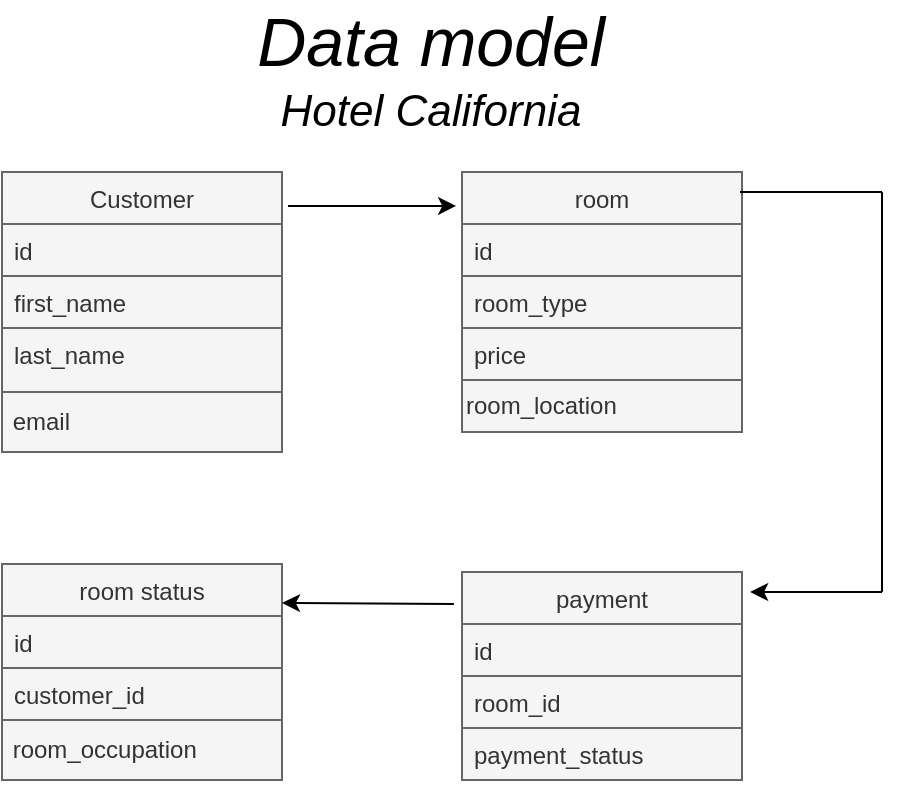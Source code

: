 <mxfile version="13.1.2" type="device"><diagram id="PGtl9cm7JVar_0NTag1h" name="Page-1"><mxGraphModel dx="1422" dy="713" grid="1" gridSize="10" guides="1" tooltips="1" connect="1" arrows="1" fold="1" page="1" pageScale="1" pageWidth="827" pageHeight="1169" math="0" shadow="0"><root><mxCell id="0"/><mxCell id="1" parent="0"/><mxCell id="R-VZWhTBrrYDknnvbVIh-11" value="&amp;nbsp;email" style="html=1;align=left;fillColor=#f5f5f5;strokeColor=#666666;fontColor=#333333;" vertex="1" parent="1"><mxGeometry x="200" y="300" width="140" height="30" as="geometry"/></mxCell><mxCell id="R-VZWhTBrrYDknnvbVIh-24" value="room_location" style="html=1;align=left;fillColor=#f5f5f5;strokeColor=#666666;fontColor=#333333;" vertex="1" parent="1"><mxGeometry x="430" y="294" width="140" height="26" as="geometry"/></mxCell><mxCell id="R-VZWhTBrrYDknnvbVIh-26" value="&lt;span&gt;&amp;nbsp;room_occupation&lt;/span&gt;" style="rounded=0;whiteSpace=wrap;html=1;align=left;fillColor=#f5f5f5;strokeColor=#666666;fontColor=#333333;" vertex="1" parent="1"><mxGeometry x="200" y="464" width="140" height="30" as="geometry"/></mxCell><mxCell id="R-VZWhTBrrYDknnvbVIh-35" value="" style="endArrow=classic;html=1;entryX=-0.021;entryY=0.163;entryDx=0;entryDy=0;entryPerimeter=0;" edge="1" parent="1" target="R-VZWhTBrrYDknnvbVIh-20"><mxGeometry width="50" height="50" relative="1" as="geometry"><mxPoint x="343" y="207" as="sourcePoint"/><mxPoint x="440" y="370" as="targetPoint"/></mxGeometry></mxCell><mxCell id="R-VZWhTBrrYDknnvbVIh-2" value="Customer" style="swimlane;fontStyle=0;childLayout=stackLayout;horizontal=1;startSize=26;horizontalStack=0;resizeParent=1;resizeParentMax=0;resizeLast=0;collapsible=1;marginBottom=0;fillColor=#f5f5f5;strokeColor=#666666;fontColor=#333333;" vertex="1" parent="1"><mxGeometry x="200" y="190" width="140" height="110" as="geometry"/></mxCell><mxCell id="R-VZWhTBrrYDknnvbVIh-3" value="id" style="text;align=left;verticalAlign=top;spacingLeft=4;spacingRight=4;overflow=hidden;rotatable=0;points=[[0,0.5],[1,0.5]];portConstraint=eastwest;fillColor=#f5f5f5;strokeColor=#666666;fontColor=#333333;" vertex="1" parent="R-VZWhTBrrYDknnvbVIh-2"><mxGeometry y="26" width="140" height="26" as="geometry"/></mxCell><mxCell id="R-VZWhTBrrYDknnvbVIh-4" value="first_name" style="text;align=left;verticalAlign=top;spacingLeft=4;spacingRight=4;overflow=hidden;rotatable=0;points=[[0,0.5],[1,0.5]];portConstraint=eastwest;fillColor=#f5f5f5;strokeColor=#666666;fontColor=#333333;" vertex="1" parent="R-VZWhTBrrYDknnvbVIh-2"><mxGeometry y="52" width="140" height="26" as="geometry"/></mxCell><mxCell id="R-VZWhTBrrYDknnvbVIh-5" value="last_name&#10;&#10;email" style="text;align=left;verticalAlign=top;spacingLeft=4;spacingRight=4;overflow=hidden;rotatable=0;points=[[0,0.5],[1,0.5]];portConstraint=eastwest;fillColor=#f5f5f5;strokeColor=#666666;fontColor=#333333;" vertex="1" parent="R-VZWhTBrrYDknnvbVIh-2"><mxGeometry y="78" width="140" height="32" as="geometry"/></mxCell><mxCell id="R-VZWhTBrrYDknnvbVIh-20" value="room" style="swimlane;fontStyle=0;childLayout=stackLayout;horizontal=1;startSize=26;fillColor=#f5f5f5;horizontalStack=0;resizeParent=1;resizeParentMax=0;resizeLast=0;collapsible=1;marginBottom=0;align=center;strokeColor=#666666;fontColor=#333333;" vertex="1" parent="1"><mxGeometry x="430" y="190" width="140" height="104" as="geometry"/></mxCell><mxCell id="R-VZWhTBrrYDknnvbVIh-21" value="id" style="text;strokeColor=#666666;fillColor=#f5f5f5;align=left;verticalAlign=top;spacingLeft=4;spacingRight=4;overflow=hidden;rotatable=0;points=[[0,0.5],[1,0.5]];portConstraint=eastwest;fontColor=#333333;" vertex="1" parent="R-VZWhTBrrYDknnvbVIh-20"><mxGeometry y="26" width="140" height="26" as="geometry"/></mxCell><mxCell id="R-VZWhTBrrYDknnvbVIh-22" value="room_type" style="text;strokeColor=#666666;fillColor=#f5f5f5;align=left;verticalAlign=top;spacingLeft=4;spacingRight=4;overflow=hidden;rotatable=0;points=[[0,0.5],[1,0.5]];portConstraint=eastwest;fontColor=#333333;" vertex="1" parent="R-VZWhTBrrYDknnvbVIh-20"><mxGeometry y="52" width="140" height="26" as="geometry"/></mxCell><mxCell id="R-VZWhTBrrYDknnvbVIh-23" value="price" style="text;strokeColor=#666666;fillColor=#f5f5f5;align=left;verticalAlign=top;spacingLeft=4;spacingRight=4;overflow=hidden;rotatable=0;points=[[0,0.5],[1,0.5]];portConstraint=eastwest;fontColor=#333333;" vertex="1" parent="R-VZWhTBrrYDknnvbVIh-20"><mxGeometry y="78" width="140" height="26" as="geometry"/></mxCell><mxCell id="R-VZWhTBrrYDknnvbVIh-31" value="payment" style="swimlane;fontStyle=0;childLayout=stackLayout;horizontal=1;startSize=26;fillColor=#f5f5f5;horizontalStack=0;resizeParent=1;resizeParentMax=0;resizeLast=0;collapsible=1;marginBottom=0;align=center;strokeColor=#666666;fontColor=#333333;" vertex="1" parent="1"><mxGeometry x="430" y="390" width="140" height="104" as="geometry"/></mxCell><mxCell id="R-VZWhTBrrYDknnvbVIh-32" value="id" style="text;strokeColor=#666666;fillColor=#f5f5f5;align=left;verticalAlign=top;spacingLeft=4;spacingRight=4;overflow=hidden;rotatable=0;points=[[0,0.5],[1,0.5]];portConstraint=eastwest;fontColor=#333333;" vertex="1" parent="R-VZWhTBrrYDknnvbVIh-31"><mxGeometry y="26" width="140" height="26" as="geometry"/></mxCell><mxCell id="R-VZWhTBrrYDknnvbVIh-33" value="room_id" style="text;strokeColor=#666666;fillColor=#f5f5f5;align=left;verticalAlign=top;spacingLeft=4;spacingRight=4;overflow=hidden;rotatable=0;points=[[0,0.5],[1,0.5]];portConstraint=eastwest;fontColor=#333333;" vertex="1" parent="R-VZWhTBrrYDknnvbVIh-31"><mxGeometry y="52" width="140" height="26" as="geometry"/></mxCell><mxCell id="R-VZWhTBrrYDknnvbVIh-34" value="payment_status" style="text;strokeColor=#666666;fillColor=#f5f5f5;align=left;verticalAlign=top;spacingLeft=4;spacingRight=4;overflow=hidden;rotatable=0;points=[[0,0.5],[1,0.5]];portConstraint=eastwest;fontColor=#333333;" vertex="1" parent="R-VZWhTBrrYDknnvbVIh-31"><mxGeometry y="78" width="140" height="26" as="geometry"/></mxCell><mxCell id="R-VZWhTBrrYDknnvbVIh-37" value="" style="endArrow=none;html=1;" edge="1" parent="1"><mxGeometry width="50" height="50" relative="1" as="geometry"><mxPoint x="569" y="200" as="sourcePoint"/><mxPoint x="640" y="200" as="targetPoint"/></mxGeometry></mxCell><mxCell id="R-VZWhTBrrYDknnvbVIh-38" value="" style="endArrow=none;html=1;" edge="1" parent="1"><mxGeometry width="50" height="50" relative="1" as="geometry"><mxPoint x="640" y="200" as="sourcePoint"/><mxPoint x="640" y="400" as="targetPoint"/></mxGeometry></mxCell><mxCell id="R-VZWhTBrrYDknnvbVIh-40" value="" style="endArrow=classic;html=1;entryX=1.029;entryY=0.096;entryDx=0;entryDy=0;entryPerimeter=0;" edge="1" parent="1" target="R-VZWhTBrrYDknnvbVIh-31"><mxGeometry width="50" height="50" relative="1" as="geometry"><mxPoint x="640" y="400" as="sourcePoint"/><mxPoint x="690" y="370" as="targetPoint"/></mxGeometry></mxCell><mxCell id="R-VZWhTBrrYDknnvbVIh-27" value="room status" style="swimlane;fontStyle=0;childLayout=stackLayout;horizontal=1;startSize=26;fillColor=#f5f5f5;horizontalStack=0;resizeParent=1;resizeParentMax=0;resizeLast=0;collapsible=1;marginBottom=0;align=center;strokeColor=#666666;fontColor=#333333;" vertex="1" parent="1"><mxGeometry x="200" y="386" width="140" height="78" as="geometry"/></mxCell><mxCell id="R-VZWhTBrrYDknnvbVIh-28" value="id" style="text;strokeColor=#666666;fillColor=#f5f5f5;align=left;verticalAlign=top;spacingLeft=4;spacingRight=4;overflow=hidden;rotatable=0;points=[[0,0.5],[1,0.5]];portConstraint=eastwest;fontColor=#333333;" vertex="1" parent="R-VZWhTBrrYDknnvbVIh-27"><mxGeometry y="26" width="140" height="26" as="geometry"/></mxCell><mxCell id="R-VZWhTBrrYDknnvbVIh-29" value="customer_id" style="text;strokeColor=#666666;fillColor=#f5f5f5;align=left;verticalAlign=top;spacingLeft=4;spacingRight=4;overflow=hidden;rotatable=0;points=[[0,0.5],[1,0.5]];portConstraint=eastwest;fontColor=#333333;" vertex="1" parent="R-VZWhTBrrYDknnvbVIh-27"><mxGeometry y="52" width="140" height="26" as="geometry"/></mxCell><mxCell id="R-VZWhTBrrYDknnvbVIh-42" value="" style="endArrow=classic;html=1;exitX=-0.029;exitY=0.154;exitDx=0;exitDy=0;exitPerimeter=0;entryX=1;entryY=0.25;entryDx=0;entryDy=0;" edge="1" parent="1" source="R-VZWhTBrrYDknnvbVIh-31" target="R-VZWhTBrrYDknnvbVIh-27"><mxGeometry width="50" height="50" relative="1" as="geometry"><mxPoint x="400" y="420" as="sourcePoint"/><mxPoint x="450" y="370" as="targetPoint"/></mxGeometry></mxCell><mxCell id="R-VZWhTBrrYDknnvbVIh-43" value="&lt;font style=&quot;font-size: 34px&quot;&gt;&lt;i&gt;Data model&lt;/i&gt;&lt;/font&gt;" style="text;html=1;align=center;verticalAlign=middle;resizable=0;points=[];autosize=1;" vertex="1" parent="1"><mxGeometry x="319" y="110" width="190" height="30" as="geometry"/></mxCell><mxCell id="R-VZWhTBrrYDknnvbVIh-44" value="&lt;i&gt;&lt;font style=&quot;font-size: 22px&quot;&gt;Hotel California&lt;/font&gt;&lt;/i&gt;" style="text;html=1;align=center;verticalAlign=middle;resizable=0;points=[];autosize=1;" vertex="1" parent="1"><mxGeometry x="329" y="150" width="170" height="20" as="geometry"/></mxCell></root></mxGraphModel></diagram></mxfile>
